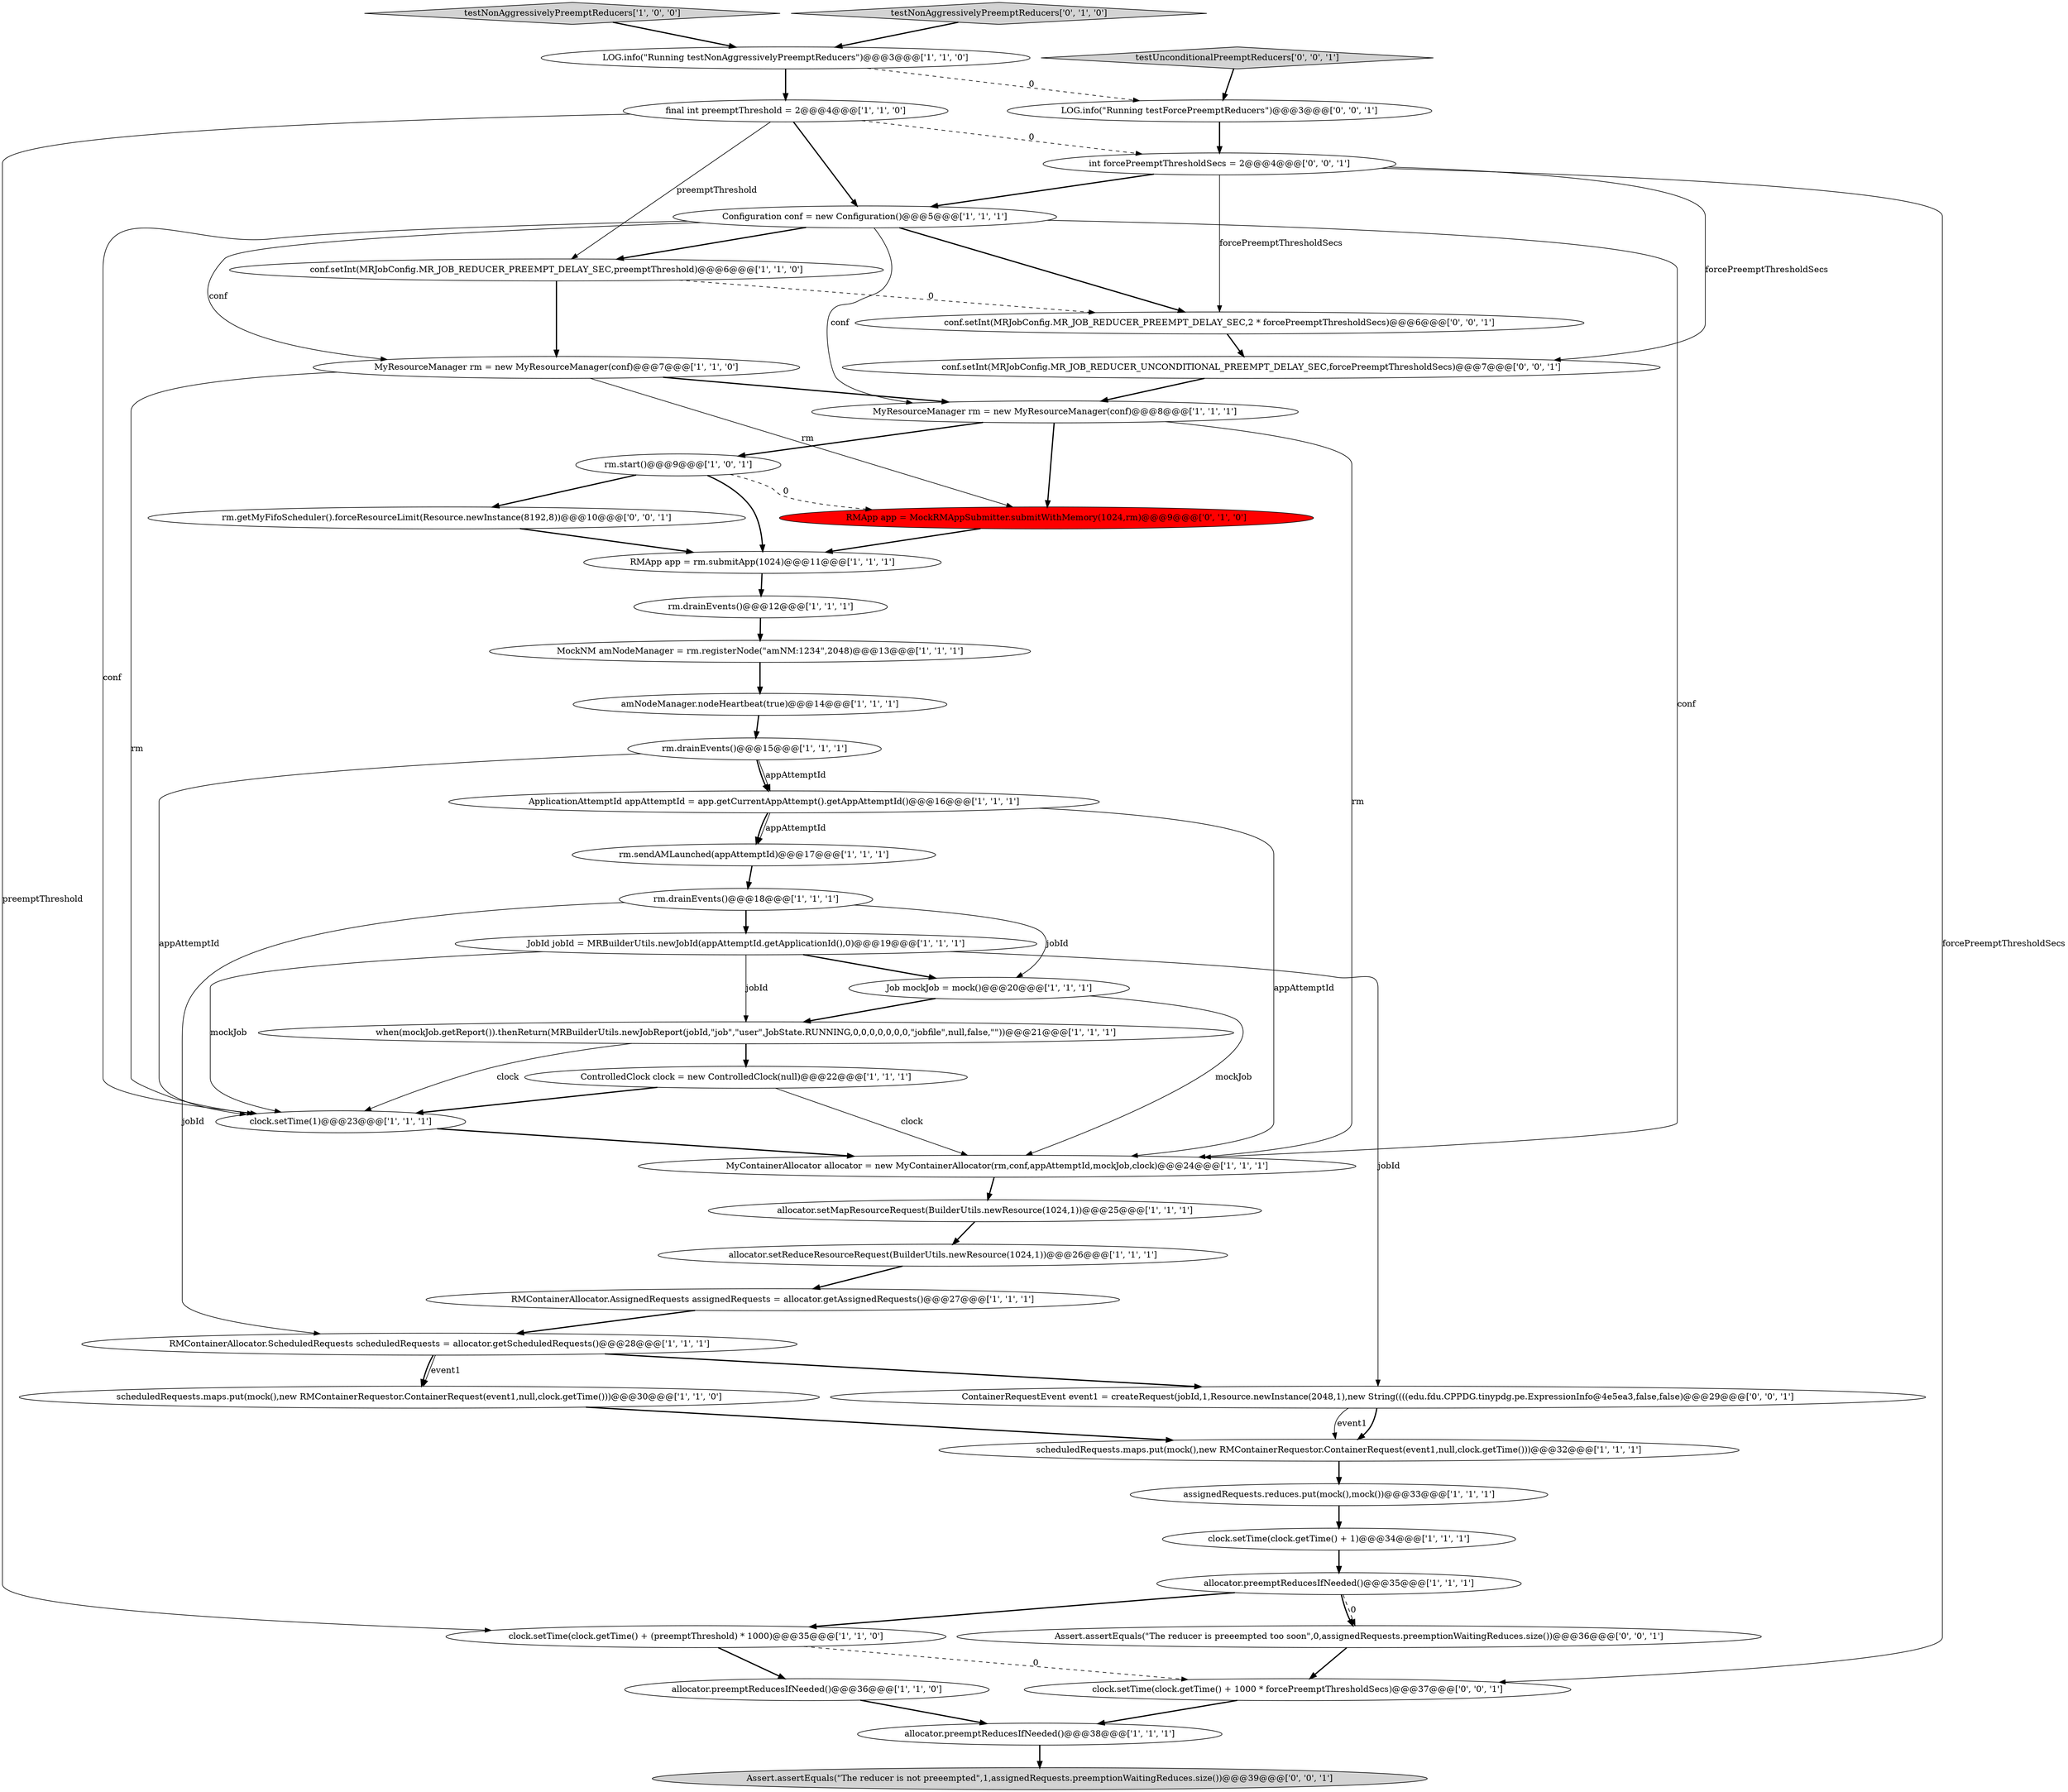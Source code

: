 digraph {
40 [style = filled, label = "ContainerRequestEvent event1 = createRequest(jobId,1,Resource.newInstance(2048,1),new String((((edu.fdu.CPPDG.tinypdg.pe.ExpressionInfo@4e5ea3,false,false)@@@29@@@['0', '0', '1']", fillcolor = white, shape = ellipse image = "AAA0AAABBB3BBB"];
27 [style = filled, label = "ApplicationAttemptId appAttemptId = app.getCurrentAppAttempt().getAppAttemptId()@@@16@@@['1', '1', '1']", fillcolor = white, shape = ellipse image = "AAA0AAABBB1BBB"];
5 [style = filled, label = "MyResourceManager rm = new MyResourceManager(conf)@@@7@@@['1', '1', '0']", fillcolor = white, shape = ellipse image = "AAA0AAABBB1BBB"];
16 [style = filled, label = "ControlledClock clock = new ControlledClock(null)@@@22@@@['1', '1', '1']", fillcolor = white, shape = ellipse image = "AAA0AAABBB1BBB"];
15 [style = filled, label = "allocator.preemptReducesIfNeeded()@@@38@@@['1', '1', '1']", fillcolor = white, shape = ellipse image = "AAA0AAABBB1BBB"];
45 [style = filled, label = "conf.setInt(MRJobConfig.MR_JOB_REDUCER_PREEMPT_DELAY_SEC,2 * forcePreemptThresholdSecs)@@@6@@@['0', '0', '1']", fillcolor = white, shape = ellipse image = "AAA0AAABBB3BBB"];
14 [style = filled, label = "MyResourceManager rm = new MyResourceManager(conf)@@@8@@@['1', '1', '1']", fillcolor = white, shape = ellipse image = "AAA0AAABBB1BBB"];
28 [style = filled, label = "allocator.setReduceResourceRequest(BuilderUtils.newResource(1024,1))@@@26@@@['1', '1', '1']", fillcolor = white, shape = ellipse image = "AAA0AAABBB1BBB"];
43 [style = filled, label = "rm.getMyFifoScheduler().forceResourceLimit(Resource.newInstance(8192,8))@@@10@@@['0', '0', '1']", fillcolor = white, shape = ellipse image = "AAA0AAABBB3BBB"];
3 [style = filled, label = "MyContainerAllocator allocator = new MyContainerAllocator(rm,conf,appAttemptId,mockJob,clock)@@@24@@@['1', '1', '1']", fillcolor = white, shape = ellipse image = "AAA0AAABBB1BBB"];
44 [style = filled, label = "clock.setTime(clock.getTime() + 1000 * forcePreemptThresholdSecs)@@@37@@@['0', '0', '1']", fillcolor = white, shape = ellipse image = "AAA0AAABBB3BBB"];
29 [style = filled, label = "allocator.setMapResourceRequest(BuilderUtils.newResource(1024,1))@@@25@@@['1', '1', '1']", fillcolor = white, shape = ellipse image = "AAA0AAABBB1BBB"];
13 [style = filled, label = "JobId jobId = MRBuilderUtils.newJobId(appAttemptId.getApplicationId(),0)@@@19@@@['1', '1', '1']", fillcolor = white, shape = ellipse image = "AAA0AAABBB1BBB"];
18 [style = filled, label = "rm.drainEvents()@@@18@@@['1', '1', '1']", fillcolor = white, shape = ellipse image = "AAA0AAABBB1BBB"];
32 [style = filled, label = "clock.setTime(clock.getTime() + (preemptThreshold) * 1000)@@@35@@@['1', '1', '0']", fillcolor = white, shape = ellipse image = "AAA0AAABBB1BBB"];
24 [style = filled, label = "LOG.info(\"Running testNonAggressivelyPreemptReducers\")@@@3@@@['1', '1', '0']", fillcolor = white, shape = ellipse image = "AAA0AAABBB1BBB"];
41 [style = filled, label = "LOG.info(\"Running testForcePreemptReducers\")@@@3@@@['0', '0', '1']", fillcolor = white, shape = ellipse image = "AAA0AAABBB3BBB"];
35 [style = filled, label = "RMApp app = MockRMAppSubmitter.submitWithMemory(1024,rm)@@@9@@@['0', '1', '0']", fillcolor = red, shape = ellipse image = "AAA1AAABBB2BBB"];
11 [style = filled, label = "rm.sendAMLaunched(appAttemptId)@@@17@@@['1', '1', '1']", fillcolor = white, shape = ellipse image = "AAA0AAABBB1BBB"];
2 [style = filled, label = "when(mockJob.getReport()).thenReturn(MRBuilderUtils.newJobReport(jobId,\"job\",\"user\",JobState.RUNNING,0,0,0,0,0,0,0,\"jobfile\",null,false,\"\"))@@@21@@@['1', '1', '1']", fillcolor = white, shape = ellipse image = "AAA0AAABBB1BBB"];
39 [style = filled, label = "testUnconditionalPreemptReducers['0', '0', '1']", fillcolor = lightgray, shape = diamond image = "AAA0AAABBB3BBB"];
1 [style = filled, label = "allocator.preemptReducesIfNeeded()@@@36@@@['1', '1', '0']", fillcolor = white, shape = ellipse image = "AAA0AAABBB1BBB"];
30 [style = filled, label = "Configuration conf = new Configuration()@@@5@@@['1', '1', '1']", fillcolor = white, shape = ellipse image = "AAA0AAABBB1BBB"];
6 [style = filled, label = "allocator.preemptReducesIfNeeded()@@@35@@@['1', '1', '1']", fillcolor = white, shape = ellipse image = "AAA0AAABBB1BBB"];
8 [style = filled, label = "assignedRequests.reduces.put(mock(),mock())@@@33@@@['1', '1', '1']", fillcolor = white, shape = ellipse image = "AAA0AAABBB1BBB"];
33 [style = filled, label = "rm.drainEvents()@@@12@@@['1', '1', '1']", fillcolor = white, shape = ellipse image = "AAA0AAABBB1BBB"];
7 [style = filled, label = "scheduledRequests.maps.put(mock(),new RMContainerRequestor.ContainerRequest(event1,null,clock.getTime()))@@@30@@@['1', '1', '0']", fillcolor = white, shape = ellipse image = "AAA0AAABBB1BBB"];
42 [style = filled, label = "conf.setInt(MRJobConfig.MR_JOB_REDUCER_UNCONDITIONAL_PREEMPT_DELAY_SEC,forcePreemptThresholdSecs)@@@7@@@['0', '0', '1']", fillcolor = white, shape = ellipse image = "AAA0AAABBB3BBB"];
10 [style = filled, label = "MockNM amNodeManager = rm.registerNode(\"amNM:1234\",2048)@@@13@@@['1', '1', '1']", fillcolor = white, shape = ellipse image = "AAA0AAABBB1BBB"];
9 [style = filled, label = "amNodeManager.nodeHeartbeat(true)@@@14@@@['1', '1', '1']", fillcolor = white, shape = ellipse image = "AAA0AAABBB1BBB"];
22 [style = filled, label = "clock.setTime(1)@@@23@@@['1', '1', '1']", fillcolor = white, shape = ellipse image = "AAA0AAABBB1BBB"];
38 [style = filled, label = "Assert.assertEquals(\"The reducer is not preeempted\",1,assignedRequests.preemptionWaitingReduces.size())@@@39@@@['0', '0', '1']", fillcolor = lightgray, shape = ellipse image = "AAA0AAABBB3BBB"];
0 [style = filled, label = "testNonAggressivelyPreemptReducers['1', '0', '0']", fillcolor = lightgray, shape = diamond image = "AAA0AAABBB1BBB"];
17 [style = filled, label = "RMApp app = rm.submitApp(1024)@@@11@@@['1', '1', '1']", fillcolor = white, shape = ellipse image = "AAA0AAABBB1BBB"];
26 [style = filled, label = "rm.drainEvents()@@@15@@@['1', '1', '1']", fillcolor = white, shape = ellipse image = "AAA0AAABBB1BBB"];
19 [style = filled, label = "RMContainerAllocator.ScheduledRequests scheduledRequests = allocator.getScheduledRequests()@@@28@@@['1', '1', '1']", fillcolor = white, shape = ellipse image = "AAA0AAABBB1BBB"];
4 [style = filled, label = "final int preemptThreshold = 2@@@4@@@['1', '1', '0']", fillcolor = white, shape = ellipse image = "AAA0AAABBB1BBB"];
25 [style = filled, label = "scheduledRequests.maps.put(mock(),new RMContainerRequestor.ContainerRequest(event1,null,clock.getTime()))@@@32@@@['1', '1', '1']", fillcolor = white, shape = ellipse image = "AAA0AAABBB1BBB"];
37 [style = filled, label = "int forcePreemptThresholdSecs = 2@@@4@@@['0', '0', '1']", fillcolor = white, shape = ellipse image = "AAA0AAABBB3BBB"];
31 [style = filled, label = "conf.setInt(MRJobConfig.MR_JOB_REDUCER_PREEMPT_DELAY_SEC,preemptThreshold)@@@6@@@['1', '1', '0']", fillcolor = white, shape = ellipse image = "AAA0AAABBB1BBB"];
34 [style = filled, label = "testNonAggressivelyPreemptReducers['0', '1', '0']", fillcolor = lightgray, shape = diamond image = "AAA0AAABBB2BBB"];
36 [style = filled, label = "Assert.assertEquals(\"The reducer is preeempted too soon\",0,assignedRequests.preemptionWaitingReduces.size())@@@36@@@['0', '0', '1']", fillcolor = white, shape = ellipse image = "AAA0AAABBB3BBB"];
21 [style = filled, label = "clock.setTime(clock.getTime() + 1)@@@34@@@['1', '1', '1']", fillcolor = white, shape = ellipse image = "AAA0AAABBB1BBB"];
23 [style = filled, label = "RMContainerAllocator.AssignedRequests assignedRequests = allocator.getAssignedRequests()@@@27@@@['1', '1', '1']", fillcolor = white, shape = ellipse image = "AAA0AAABBB1BBB"];
12 [style = filled, label = "rm.start()@@@9@@@['1', '0', '1']", fillcolor = white, shape = ellipse image = "AAA0AAABBB1BBB"];
20 [style = filled, label = "Job mockJob = mock()@@@20@@@['1', '1', '1']", fillcolor = white, shape = ellipse image = "AAA0AAABBB1BBB"];
6->32 [style = bold, label=""];
30->5 [style = solid, label="conf"];
15->38 [style = bold, label=""];
32->44 [style = dashed, label="0"];
14->3 [style = solid, label="rm"];
24->41 [style = dashed, label="0"];
12->35 [style = dashed, label="0"];
21->6 [style = bold, label=""];
14->35 [style = bold, label=""];
36->44 [style = bold, label=""];
18->19 [style = solid, label="jobId"];
16->3 [style = solid, label="clock"];
5->22 [style = solid, label="rm"];
37->30 [style = bold, label=""];
1->15 [style = bold, label=""];
31->5 [style = bold, label=""];
12->17 [style = bold, label=""];
41->37 [style = bold, label=""];
13->40 [style = solid, label="jobId"];
13->2 [style = solid, label="jobId"];
31->45 [style = dashed, label="0"];
40->25 [style = bold, label=""];
44->15 [style = bold, label=""];
33->10 [style = bold, label=""];
17->33 [style = bold, label=""];
37->45 [style = solid, label="forcePreemptThresholdSecs"];
27->3 [style = solid, label="appAttemptId"];
5->14 [style = bold, label=""];
30->3 [style = solid, label="conf"];
16->22 [style = bold, label=""];
18->20 [style = solid, label="jobId"];
6->36 [style = bold, label=""];
13->22 [style = solid, label="mockJob"];
40->25 [style = solid, label="event1"];
11->18 [style = bold, label=""];
42->14 [style = bold, label=""];
20->2 [style = bold, label=""];
29->28 [style = bold, label=""];
9->26 [style = bold, label=""];
22->3 [style = bold, label=""];
43->17 [style = bold, label=""];
26->27 [style = bold, label=""];
27->11 [style = solid, label="appAttemptId"];
4->32 [style = solid, label="preemptThreshold"];
24->4 [style = bold, label=""];
26->27 [style = solid, label="appAttemptId"];
20->3 [style = solid, label="mockJob"];
34->24 [style = bold, label=""];
26->22 [style = solid, label="appAttemptId"];
4->30 [style = bold, label=""];
27->11 [style = bold, label=""];
5->35 [style = solid, label="rm"];
37->44 [style = solid, label="forcePreemptThresholdSecs"];
30->31 [style = bold, label=""];
28->23 [style = bold, label=""];
2->22 [style = solid, label="clock"];
6->36 [style = dashed, label="0"];
23->19 [style = bold, label=""];
14->12 [style = bold, label=""];
32->1 [style = bold, label=""];
0->24 [style = bold, label=""];
30->22 [style = solid, label="conf"];
35->17 [style = bold, label=""];
18->13 [style = bold, label=""];
45->42 [style = bold, label=""];
4->31 [style = solid, label="preemptThreshold"];
8->21 [style = bold, label=""];
39->41 [style = bold, label=""];
25->8 [style = bold, label=""];
10->9 [style = bold, label=""];
7->25 [style = bold, label=""];
37->42 [style = solid, label="forcePreemptThresholdSecs"];
19->7 [style = solid, label="event1"];
12->43 [style = bold, label=""];
19->40 [style = bold, label=""];
4->37 [style = dashed, label="0"];
19->7 [style = bold, label=""];
3->29 [style = bold, label=""];
30->45 [style = bold, label=""];
30->14 [style = solid, label="conf"];
13->20 [style = bold, label=""];
2->16 [style = bold, label=""];
}
